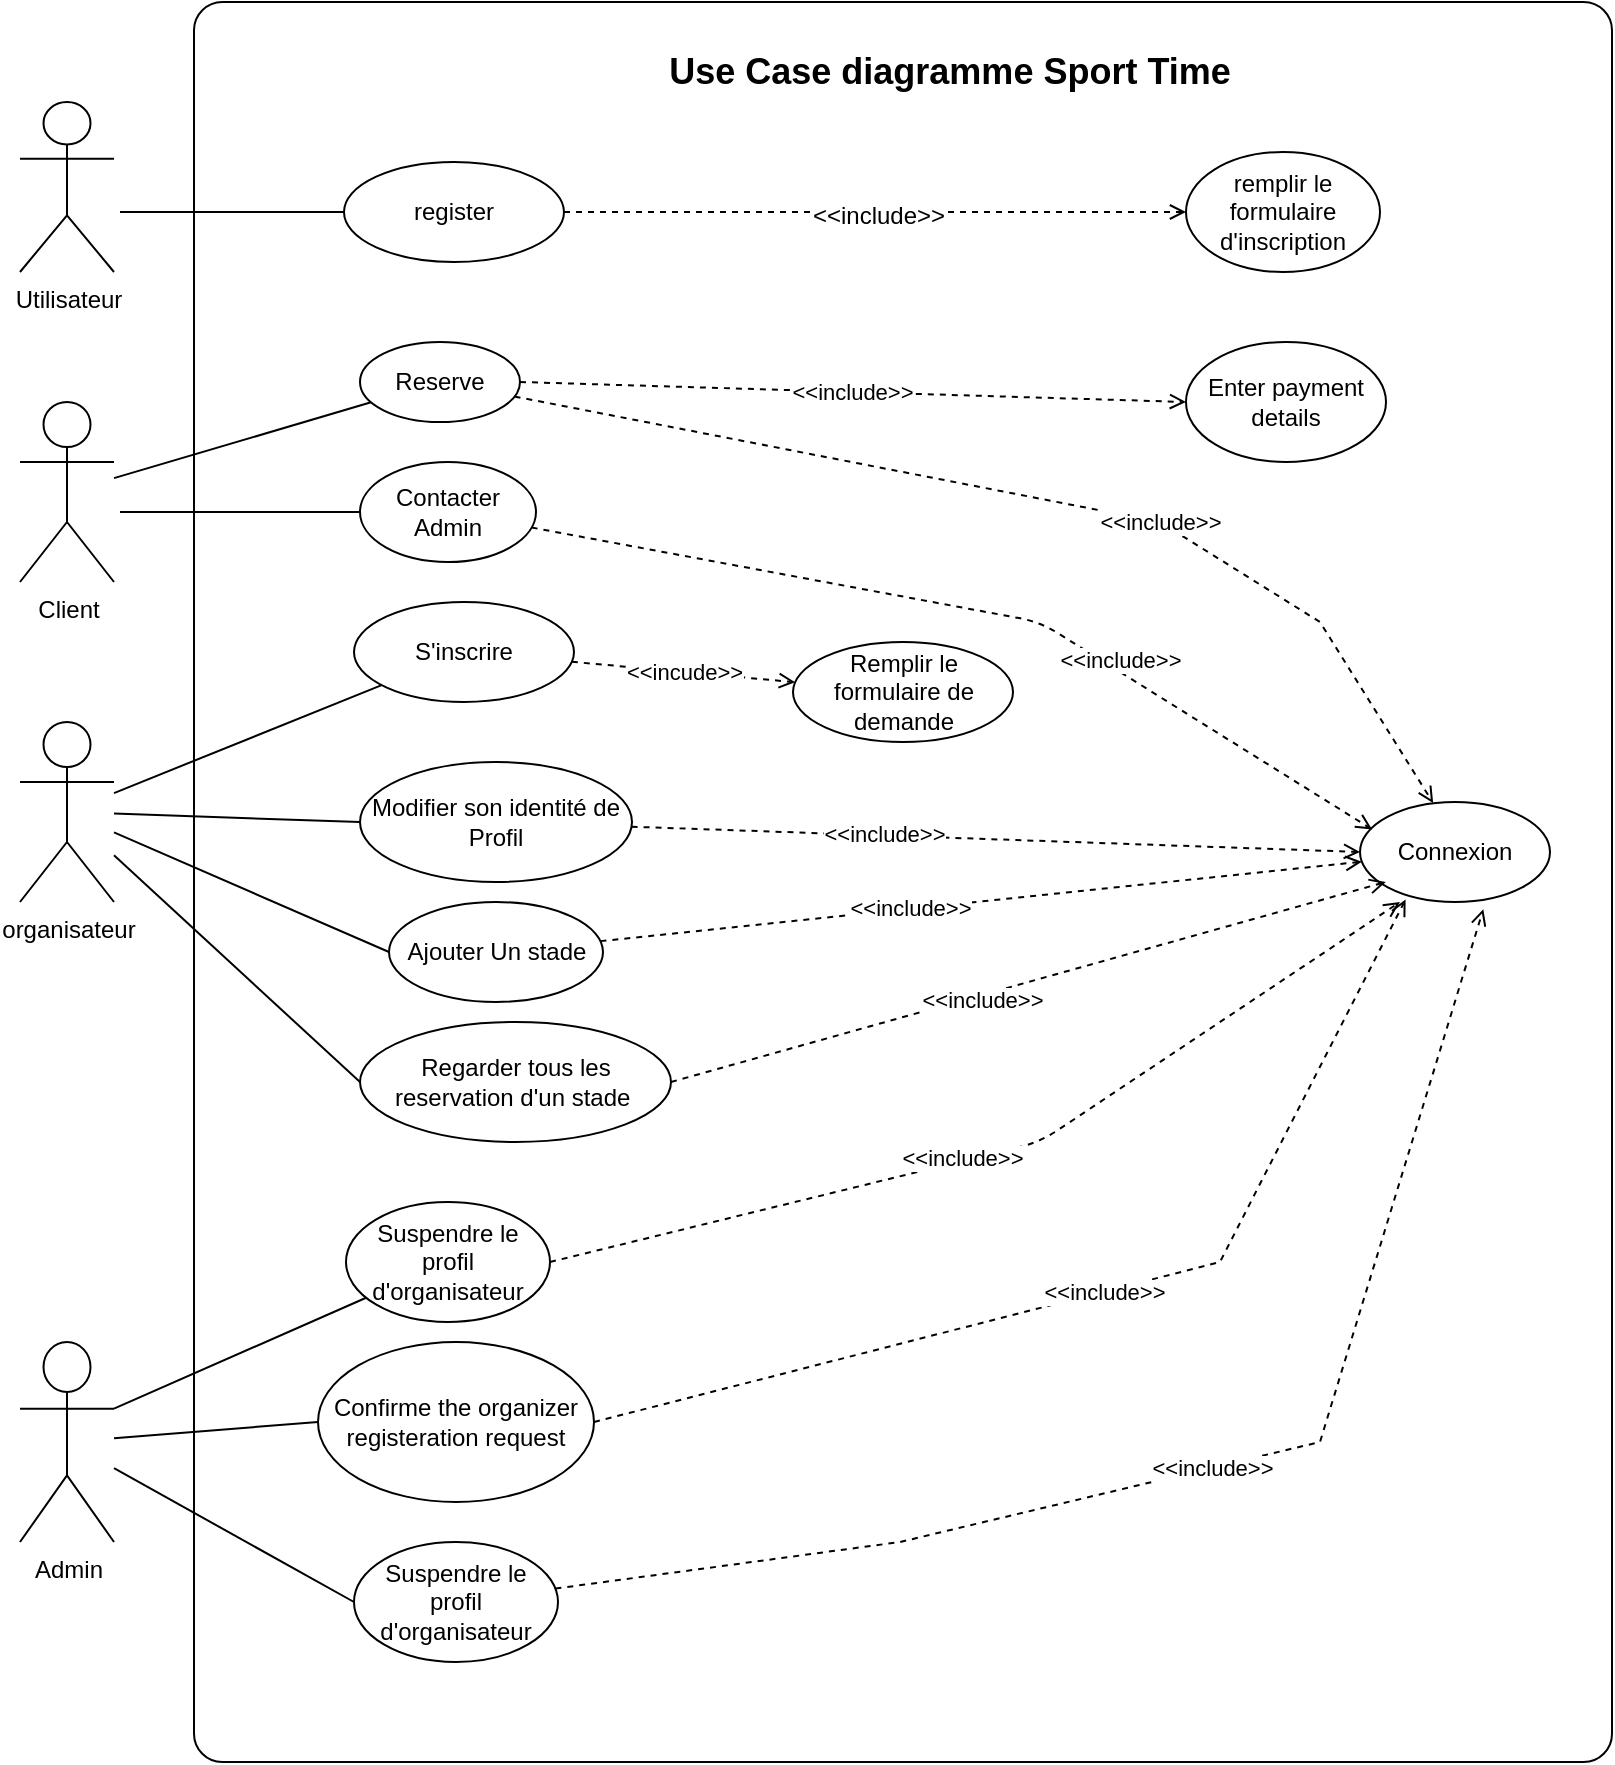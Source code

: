 <mxfile>
    <diagram id="ixggnV8RtaeOouiZ63La" name="Page-1">
        <mxGraphModel dx="1021" dy="624" grid="1" gridSize="10" guides="1" tooltips="1" connect="1" arrows="1" fold="1" page="1" pageScale="1" pageWidth="850" pageHeight="1100" math="0" shadow="0">
            <root>
                <mxCell id="0"/>
                <mxCell id="1" parent="0"/>
                <mxCell id="LcNwLO7DvMdSj1Io22Rn-1" value="" style="rounded=1;whiteSpace=wrap;html=1;arcSize=2;fontStyle=0" parent="1" vertex="1">
                    <mxGeometry x="107" y="70" width="709" height="880" as="geometry"/>
                </mxCell>
                <mxCell id="LcNwLO7DvMdSj1Io22Rn-7" style="edgeStyle=none;rounded=0;orthogonalLoop=1;jettySize=auto;html=1;endArrow=none;endFill=0;" parent="1" source="LcNwLO7DvMdSj1Io22Rn-9" target="LcNwLO7DvMdSj1Io22Rn-32" edge="1">
                    <mxGeometry relative="1" as="geometry"/>
                </mxCell>
                <mxCell id="LcNwLO7DvMdSj1Io22Rn-9" value="Client" style="shape=umlActor;verticalLabelPosition=bottom;verticalAlign=top;html=1;outlineConnect=0;" parent="1" vertex="1">
                    <mxGeometry x="20" y="270" width="47" height="90" as="geometry"/>
                </mxCell>
                <mxCell id="LcNwLO7DvMdSj1Io22Rn-12" style="edgeStyle=none;rounded=0;orthogonalLoop=1;jettySize=auto;html=1;entryX=0;entryY=0.5;entryDx=0;entryDy=0;endArrow=none;endFill=0;" parent="1" source="LcNwLO7DvMdSj1Io22Rn-16" target="LcNwLO7DvMdSj1Io22Rn-40" edge="1">
                    <mxGeometry relative="1" as="geometry"/>
                </mxCell>
                <mxCell id="LcNwLO7DvMdSj1Io22Rn-13" style="edgeStyle=none;rounded=0;orthogonalLoop=1;jettySize=auto;html=1;entryX=0;entryY=0.5;entryDx=0;entryDy=0;endArrow=none;endFill=0;" parent="1" source="LcNwLO7DvMdSj1Io22Rn-16" target="LcNwLO7DvMdSj1Io22Rn-42" edge="1">
                    <mxGeometry relative="1" as="geometry"/>
                </mxCell>
                <mxCell id="LcNwLO7DvMdSj1Io22Rn-16" value="Admin" style="shape=umlActor;verticalLabelPosition=bottom;verticalAlign=top;html=1;outlineConnect=0;" parent="1" vertex="1">
                    <mxGeometry x="20" y="740" width="47" height="100" as="geometry"/>
                </mxCell>
                <mxCell id="LcNwLO7DvMdSj1Io22Rn-17" value="&lt;font style=&quot;font-size: 18px&quot;&gt;&lt;b&gt;Use Case diagramme Sport Time&lt;/b&gt;&lt;/font&gt;" style="text;html=1;strokeColor=none;fillColor=none;align=center;verticalAlign=middle;whiteSpace=wrap;rounded=0;" parent="1" vertex="1">
                    <mxGeometry x="255" y="90" width="460" height="30" as="geometry"/>
                </mxCell>
                <mxCell id="LcNwLO7DvMdSj1Io22Rn-27" style="edgeStyle=none;rounded=0;orthogonalLoop=1;jettySize=auto;html=1;entryX=1;entryY=1;entryDx=0;entryDy=0;endArrow=none;endFill=0;" parent="1" edge="1">
                    <mxGeometry relative="1" as="geometry">
                        <mxPoint x="245.284" y="432.142" as="sourcePoint"/>
                        <mxPoint x="245.284" y="432.142" as="targetPoint"/>
                    </mxGeometry>
                </mxCell>
                <mxCell id="LcNwLO7DvMdSj1Io22Rn-28" value="Connexion" style="ellipse;whiteSpace=wrap;html=1;" parent="1" vertex="1">
                    <mxGeometry x="690" y="470" width="95" height="50" as="geometry"/>
                </mxCell>
                <mxCell id="rEs1j5VtkF3X8l7jMAPh-5" style="edgeStyle=none;rounded=0;orthogonalLoop=1;jettySize=auto;html=1;entryX=0;entryY=0.5;entryDx=0;entryDy=0;endArrow=none;endFill=0;" parent="1" target="rEs1j5VtkF3X8l7jMAPh-4" edge="1">
                    <mxGeometry relative="1" as="geometry">
                        <mxPoint x="70" y="175" as="sourcePoint"/>
                    </mxGeometry>
                </mxCell>
                <mxCell id="LcNwLO7DvMdSj1Io22Rn-30" value="Utilisateur" style="shape=umlActor;verticalLabelPosition=bottom;verticalAlign=top;html=1;outlineConnect=0;" parent="1" vertex="1">
                    <mxGeometry x="20" y="120" width="47" height="85" as="geometry"/>
                </mxCell>
                <mxCell id="LcNwLO7DvMdSj1Io22Rn-31" value="&amp;lt;&amp;lt;include&amp;gt;&amp;gt;" style="edgeStyle=none;rounded=0;orthogonalLoop=1;jettySize=auto;html=1;endArrow=open;endFill=0;entryX=0.385;entryY=0.01;entryDx=0;entryDy=0;entryPerimeter=0;startArrow=none;startFill=0;dashed=1;" parent="1" source="LcNwLO7DvMdSj1Io22Rn-32" target="LcNwLO7DvMdSj1Io22Rn-28" edge="1">
                    <mxGeometry x="0.241" relative="1" as="geometry">
                        <mxPoint x="527" y="728" as="targetPoint"/>
                        <Array as="points">
                            <mxPoint x="590" y="330"/>
                            <mxPoint x="670" y="380"/>
                        </Array>
                        <mxPoint as="offset"/>
                    </mxGeometry>
                </mxCell>
                <mxCell id="LcNwLO7DvMdSj1Io22Rn-32" value="Reserve" style="ellipse;whiteSpace=wrap;html=1;" parent="1" vertex="1">
                    <mxGeometry x="190" y="240" width="80" height="40" as="geometry"/>
                </mxCell>
                <mxCell id="LcNwLO7DvMdSj1Io22Rn-35" value="&amp;lt;&amp;lt;include&amp;gt;&amp;gt;" style="edgeStyle=none;rounded=0;orthogonalLoop=1;jettySize=auto;html=1;entryX=0;entryY=0.5;entryDx=0;entryDy=0;dashed=1;startArrow=none;startFill=0;endArrow=open;endFill=0;" parent="1" target="LcNwLO7DvMdSj1Io22Rn-47" edge="1">
                    <mxGeometry relative="1" as="geometry">
                        <mxPoint x="270" y="260" as="sourcePoint"/>
                    </mxGeometry>
                </mxCell>
                <mxCell id="LcNwLO7DvMdSj1Io22Rn-39" value="&amp;lt;&amp;lt;include&amp;gt;&amp;gt;" style="edgeStyle=none;rounded=0;orthogonalLoop=1;jettySize=auto;html=1;endArrow=open;endFill=0;entryX=0.24;entryY=0.975;entryDx=0;entryDy=0;entryPerimeter=0;startArrow=none;startFill=0;dashed=1;exitX=1;exitY=0.5;exitDx=0;exitDy=0;" parent="1" source="LcNwLO7DvMdSj1Io22Rn-40" target="LcNwLO7DvMdSj1Io22Rn-28" edge="1">
                    <mxGeometry relative="1" as="geometry">
                        <Array as="points">
                            <mxPoint x="620" y="700"/>
                        </Array>
                    </mxGeometry>
                </mxCell>
                <mxCell id="LcNwLO7DvMdSj1Io22Rn-40" value="Confirme the organizer registeration request" style="ellipse;whiteSpace=wrap;html=1;" parent="1" vertex="1">
                    <mxGeometry x="169" y="740" width="138" height="80" as="geometry"/>
                </mxCell>
                <mxCell id="LcNwLO7DvMdSj1Io22Rn-41" value="&amp;lt;&amp;lt;include&amp;gt;&amp;gt;" style="edgeStyle=none;rounded=0;orthogonalLoop=1;jettySize=auto;html=1;endArrow=open;endFill=0;entryX=0.649;entryY=1.072;entryDx=0;entryDy=0;entryPerimeter=0;startArrow=none;startFill=0;dashed=1;" parent="1" source="LcNwLO7DvMdSj1Io22Rn-42" target="LcNwLO7DvMdSj1Io22Rn-28" edge="1">
                    <mxGeometry relative="1" as="geometry">
                        <Array as="points">
                            <mxPoint x="460" y="840"/>
                            <mxPoint x="670" y="790"/>
                        </Array>
                    </mxGeometry>
                </mxCell>
                <mxCell id="LcNwLO7DvMdSj1Io22Rn-42" value="Suspendre le profil d'organisateur" style="ellipse;whiteSpace=wrap;html=1;" parent="1" vertex="1">
                    <mxGeometry x="187" y="840" width="102" height="60" as="geometry"/>
                </mxCell>
                <mxCell id="LcNwLO7DvMdSj1Io22Rn-47" value="Enter payment details" style="ellipse;whiteSpace=wrap;html=1;" parent="1" vertex="1">
                    <mxGeometry x="603" y="240" width="100" height="60" as="geometry"/>
                </mxCell>
                <mxCell id="rEs1j5VtkF3X8l7jMAPh-3" style="rounded=0;orthogonalLoop=1;jettySize=auto;html=1;entryX=0;entryY=0.5;entryDx=0;entryDy=0;endArrow=none;endFill=0;" parent="1" source="rEs1j5VtkF3X8l7jMAPh-1" target="rEs1j5VtkF3X8l7jMAPh-2" edge="1">
                    <mxGeometry relative="1" as="geometry">
                        <Array as="points"/>
                    </mxGeometry>
                </mxCell>
                <mxCell id="rEs1j5VtkF3X8l7jMAPh-12" style="edgeStyle=none;rounded=0;orthogonalLoop=1;jettySize=auto;html=1;endArrow=none;endFill=0;" parent="1" source="rEs1j5VtkF3X8l7jMAPh-1" target="rEs1j5VtkF3X8l7jMAPh-11" edge="1">
                    <mxGeometry relative="1" as="geometry"/>
                </mxCell>
                <mxCell id="rEs1j5VtkF3X8l7jMAPh-1" value="organisateur" style="shape=umlActor;verticalLabelPosition=bottom;verticalAlign=top;html=1;outlineConnect=0;" parent="1" vertex="1">
                    <mxGeometry x="20" y="430" width="47" height="90" as="geometry"/>
                </mxCell>
                <mxCell id="rEs1j5VtkF3X8l7jMAPh-18" value="&amp;lt;&amp;lt;include&amp;gt;&amp;gt;" style="edgeStyle=none;rounded=0;orthogonalLoop=1;jettySize=auto;html=1;entryX=0;entryY=0.5;entryDx=0;entryDy=0;endArrow=open;endFill=0;dashed=1;" parent="1" source="rEs1j5VtkF3X8l7jMAPh-2" target="LcNwLO7DvMdSj1Io22Rn-28" edge="1">
                    <mxGeometry x="-0.307" y="1" relative="1" as="geometry">
                        <Array as="points"/>
                        <mxPoint as="offset"/>
                    </mxGeometry>
                </mxCell>
                <mxCell id="rEs1j5VtkF3X8l7jMAPh-2" value="Modifier son identité de Profil" style="ellipse;whiteSpace=wrap;html=1;" parent="1" vertex="1">
                    <mxGeometry x="190" y="450" width="136" height="60" as="geometry"/>
                </mxCell>
                <mxCell id="3" value="&lt;font style=&quot;font-size: 12px&quot;&gt;&amp;lt;&amp;lt;include&amp;gt;&amp;gt;&lt;/font&gt;" style="edgeStyle=none;html=1;fontSize=18;dashed=1;endArrow=open;endFill=0;" parent="1" source="rEs1j5VtkF3X8l7jMAPh-4" target="2" edge="1">
                    <mxGeometry x="0.007" relative="1" as="geometry">
                        <mxPoint as="offset"/>
                    </mxGeometry>
                </mxCell>
                <mxCell id="rEs1j5VtkF3X8l7jMAPh-4" value="register" style="ellipse;whiteSpace=wrap;html=1;" parent="1" vertex="1">
                    <mxGeometry x="182" y="150" width="110" height="50" as="geometry"/>
                </mxCell>
                <mxCell id="rEs1j5VtkF3X8l7jMAPh-20" value="&amp;lt;&amp;lt;incude&amp;gt;&amp;gt;" style="edgeStyle=none;rounded=0;orthogonalLoop=1;jettySize=auto;html=1;dashed=1;endArrow=open;endFill=0;" parent="1" source="rEs1j5VtkF3X8l7jMAPh-11" target="rEs1j5VtkF3X8l7jMAPh-19" edge="1">
                    <mxGeometry relative="1" as="geometry"/>
                </mxCell>
                <mxCell id="rEs1j5VtkF3X8l7jMAPh-11" value="S'inscrire" style="ellipse;whiteSpace=wrap;html=1;" parent="1" vertex="1">
                    <mxGeometry x="187" y="370" width="110" height="50" as="geometry"/>
                </mxCell>
                <mxCell id="rEs1j5VtkF3X8l7jMAPh-19" value="Remplir le formulaire de demande" style="ellipse;whiteSpace=wrap;html=1;" parent="1" vertex="1">
                    <mxGeometry x="406.5" y="390" width="110" height="50" as="geometry"/>
                </mxCell>
                <mxCell id="NCV1q0EoNAmsbDJ_327a-2" style="edgeStyle=orthogonalEdgeStyle;rounded=0;orthogonalLoop=1;jettySize=auto;html=1;exitX=0.5;exitY=1;exitDx=0;exitDy=0;" parent="1" source="LcNwLO7DvMdSj1Io22Rn-17" target="LcNwLO7DvMdSj1Io22Rn-17" edge="1">
                    <mxGeometry relative="1" as="geometry"/>
                </mxCell>
                <mxCell id="2" value="remplir le formulaire d'inscription" style="ellipse;whiteSpace=wrap;html=1;" parent="1" vertex="1">
                    <mxGeometry x="603" y="145" width="97" height="60" as="geometry"/>
                </mxCell>
                <mxCell id="5" style="edgeStyle=none;html=1;endArrow=none;endFill=0;" edge="1" parent="1" source="4">
                    <mxGeometry relative="1" as="geometry">
                        <mxPoint x="70" y="325" as="targetPoint"/>
                    </mxGeometry>
                </mxCell>
                <mxCell id="6" style="edgeStyle=none;html=1;entryX=0.064;entryY=0.274;entryDx=0;entryDy=0;entryPerimeter=0;endArrow=open;endFill=0;dashed=1;" edge="1" parent="1" source="4" target="LcNwLO7DvMdSj1Io22Rn-28">
                    <mxGeometry relative="1" as="geometry">
                        <Array as="points">
                            <mxPoint x="530" y="380"/>
                        </Array>
                    </mxGeometry>
                </mxCell>
                <mxCell id="9" value="&amp;lt;&amp;lt;include&amp;gt;&amp;gt;" style="edgeLabel;html=1;align=center;verticalAlign=middle;resizable=0;points=[];" vertex="1" connectable="0" parent="6">
                    <mxGeometry x="0.074" relative="1" as="geometry">
                        <mxPoint x="54" y="21" as="offset"/>
                    </mxGeometry>
                </mxCell>
                <mxCell id="4" value="Contacter Admin" style="ellipse;whiteSpace=wrap;html=1;" vertex="1" parent="1">
                    <mxGeometry x="190" y="300" width="88" height="50" as="geometry"/>
                </mxCell>
                <mxCell id="11" style="edgeStyle=none;html=1;dashed=1;endArrow=open;endFill=0;" edge="1" parent="1" source="10" target="LcNwLO7DvMdSj1Io22Rn-28">
                    <mxGeometry relative="1" as="geometry"/>
                </mxCell>
                <mxCell id="12" value="&amp;lt;&amp;lt;include&amp;gt;&amp;gt;" style="edgeLabel;html=1;align=center;verticalAlign=middle;resizable=0;points=[];" vertex="1" connectable="0" parent="11">
                    <mxGeometry x="-0.189" y="1" relative="1" as="geometry">
                        <mxPoint as="offset"/>
                    </mxGeometry>
                </mxCell>
                <mxCell id="13" style="edgeStyle=none;html=1;endArrow=none;endFill=0;exitX=0;exitY=0.5;exitDx=0;exitDy=0;" edge="1" parent="1" source="10" target="rEs1j5VtkF3X8l7jMAPh-1">
                    <mxGeometry relative="1" as="geometry">
                        <mxPoint x="80.0" y="500" as="targetPoint"/>
                    </mxGeometry>
                </mxCell>
                <mxCell id="10" value="Ajouter Un stade" style="ellipse;whiteSpace=wrap;html=1;" vertex="1" parent="1">
                    <mxGeometry x="204.5" y="520" width="107" height="50" as="geometry"/>
                </mxCell>
                <mxCell id="15" style="edgeStyle=none;html=1;endArrow=none;endFill=0;exitX=0;exitY=0.5;exitDx=0;exitDy=0;" edge="1" parent="1" source="14" target="rEs1j5VtkF3X8l7jMAPh-1">
                    <mxGeometry relative="1" as="geometry"/>
                </mxCell>
                <mxCell id="16" style="edgeStyle=none;html=1;endArrow=open;endFill=0;dashed=1;exitX=1;exitY=0.5;exitDx=0;exitDy=0;" edge="1" parent="1" source="14">
                    <mxGeometry relative="1" as="geometry">
                        <mxPoint x="702.899" y="510" as="targetPoint"/>
                    </mxGeometry>
                </mxCell>
                <mxCell id="17" value="&amp;lt;&amp;lt;include&amp;gt;&amp;gt;" style="edgeLabel;html=1;align=center;verticalAlign=middle;resizable=0;points=[];" vertex="1" connectable="0" parent="16">
                    <mxGeometry x="-0.135" y="-2" relative="1" as="geometry">
                        <mxPoint as="offset"/>
                    </mxGeometry>
                </mxCell>
                <mxCell id="14" value="Regarder tous les reservation d'un stade&amp;nbsp;" style="ellipse;whiteSpace=wrap;html=1;" vertex="1" parent="1">
                    <mxGeometry x="190" y="580" width="155.5" height="60" as="geometry"/>
                </mxCell>
                <mxCell id="19" style="edgeStyle=none;html=1;dashed=1;endArrow=open;endFill=0;exitX=1;exitY=0.5;exitDx=0;exitDy=0;" edge="1" parent="1" source="18">
                    <mxGeometry relative="1" as="geometry">
                        <mxPoint x="710" y="520.0" as="targetPoint"/>
                        <Array as="points">
                            <mxPoint x="530" y="640"/>
                        </Array>
                    </mxGeometry>
                </mxCell>
                <mxCell id="20" value="&amp;lt;&amp;lt;include&amp;gt;&amp;gt;" style="edgeLabel;html=1;align=center;verticalAlign=middle;resizable=0;points=[];" vertex="1" connectable="0" parent="19">
                    <mxGeometry x="-0.094" y="2" relative="1" as="geometry">
                        <mxPoint as="offset"/>
                    </mxGeometry>
                </mxCell>
                <mxCell id="21" style="edgeStyle=none;html=1;entryX=1;entryY=0.333;entryDx=0;entryDy=0;entryPerimeter=0;endArrow=none;endFill=0;" edge="1" parent="1" source="18" target="LcNwLO7DvMdSj1Io22Rn-16">
                    <mxGeometry relative="1" as="geometry"/>
                </mxCell>
                <mxCell id="18" value="Suspendre le profil d'organisateur" style="ellipse;whiteSpace=wrap;html=1;" vertex="1" parent="1">
                    <mxGeometry x="183" y="670" width="102" height="60" as="geometry"/>
                </mxCell>
            </root>
        </mxGraphModel>
    </diagram>
</mxfile>